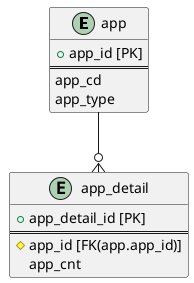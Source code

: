 @startuml erdiagram
entity "app" {
    + app_id [PK]
    ==
    app_cd
    app_type
}

entity "app_detail" {
    + app_detail_id [PK]
    ==
    # app_id [FK(app.app_id)]
    app_cnt
}



app --o{ app_detail
@enduml
